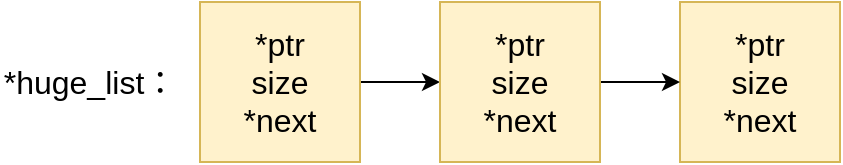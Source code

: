 <mxfile>
    <diagram id="4Jze_hzFDNwxFae50Id3" name="第 1 页">
        <mxGraphModel dx="1360" dy="776" grid="1" gridSize="10" guides="1" tooltips="1" connect="1" arrows="1" fold="1" page="1" pageScale="1" pageWidth="827" pageHeight="1169" math="0" shadow="0">
            <root>
                <mxCell id="oKTXekkRCpzwNlFi2FN4-0"/>
                <mxCell id="oKTXekkRCpzwNlFi2FN4-1" parent="oKTXekkRCpzwNlFi2FN4-0"/>
                <mxCell id="o-WihAL0tYoOQYWU8mMZ-0" value="*huge_list：" style="text;html=1;strokeColor=none;fillColor=none;align=center;verticalAlign=middle;whiteSpace=wrap;rounded=0;fontSize=16;" vertex="1" parent="oKTXekkRCpzwNlFi2FN4-1">
                    <mxGeometry x="180" y="305" width="90" height="30" as="geometry"/>
                </mxCell>
                <mxCell id="o-WihAL0tYoOQYWU8mMZ-1" style="edgeStyle=none;html=1;exitX=1;exitY=0.5;exitDx=0;exitDy=0;entryX=0;entryY=0.5;entryDx=0;entryDy=0;fontSize=16;" edge="1" parent="oKTXekkRCpzwNlFi2FN4-1" source="o-WihAL0tYoOQYWU8mMZ-2" target="o-WihAL0tYoOQYWU8mMZ-5">
                    <mxGeometry relative="1" as="geometry"/>
                </mxCell>
                <mxCell id="o-WihAL0tYoOQYWU8mMZ-2" value="*ptr&lt;br&gt;size&lt;br&gt;*next" style="rounded=0;whiteSpace=wrap;html=1;fontSize=16;fillColor=#fff2cc;strokeColor=#d6b656;" vertex="1" parent="oKTXekkRCpzwNlFi2FN4-1">
                    <mxGeometry x="280" y="280" width="80" height="80" as="geometry"/>
                </mxCell>
                <mxCell id="o-WihAL0tYoOQYWU8mMZ-3" value="*ptr&lt;br&gt;size&lt;br&gt;*next" style="rounded=0;whiteSpace=wrap;html=1;fontSize=16;fillColor=#fff2cc;strokeColor=#d6b656;" vertex="1" parent="oKTXekkRCpzwNlFi2FN4-1">
                    <mxGeometry x="520" y="280" width="80" height="80" as="geometry"/>
                </mxCell>
                <mxCell id="o-WihAL0tYoOQYWU8mMZ-4" style="edgeStyle=none;html=1;exitX=1;exitY=0.5;exitDx=0;exitDy=0;entryX=0;entryY=0.5;entryDx=0;entryDy=0;fontSize=16;" edge="1" parent="oKTXekkRCpzwNlFi2FN4-1" source="o-WihAL0tYoOQYWU8mMZ-5" target="o-WihAL0tYoOQYWU8mMZ-3">
                    <mxGeometry relative="1" as="geometry"/>
                </mxCell>
                <mxCell id="o-WihAL0tYoOQYWU8mMZ-5" value="*ptr&lt;br&gt;size&lt;br&gt;*next" style="rounded=0;whiteSpace=wrap;html=1;fontSize=16;fillColor=#fff2cc;strokeColor=#d6b656;" vertex="1" parent="oKTXekkRCpzwNlFi2FN4-1">
                    <mxGeometry x="400" y="280" width="80" height="80" as="geometry"/>
                </mxCell>
            </root>
        </mxGraphModel>
    </diagram>
    <diagram id="srqvcAy_XOMKUpoQb4qz" name="第 2 页">
        <mxGraphModel dx="1360" dy="776" grid="1" gridSize="10" guides="1" tooltips="1" connect="1" arrows="1" fold="1" page="1" pageScale="1" pageWidth="827" pageHeight="1169" math="0" shadow="0">
            <root>
                <mxCell id="mBV_9iGOerFN8RgRmnWN-0"/>
                <mxCell id="mBV_9iGOerFN8RgRmnWN-1" parent="mBV_9iGOerFN8RgRmnWN-0"/>
                <mxCell id="ydSMaud5VAtaV8yBInLQ-0" value="&amp;nbsp; &amp;nbsp; &amp;nbsp; &amp;nbsp; &amp;nbsp; &amp;nbsp;······" style="rounded=0;whiteSpace=wrap;html=1;shadow=0;sketch=0;fontFamily=Comic Sans MS;fontSize=15;fontColor=#000000;fillColor=#FFFFFF;" parent="mBV_9iGOerFN8RgRmnWN-1" vertex="1">
                    <mxGeometry x="160" y="360" width="430" height="40" as="geometry"/>
                </mxCell>
                <mxCell id="ydSMaud5VAtaV8yBInLQ-1" value="0" style="rounded=0;whiteSpace=wrap;html=1;shadow=0;sketch=0;fontFamily=Comic Sans MS;fontSize=15;fontColor=#000000;fillColor=#FFFFFF;" parent="mBV_9iGOerFN8RgRmnWN-1" vertex="1">
                    <mxGeometry x="160" y="360" width="40" height="40" as="geometry"/>
                </mxCell>
                <mxCell id="ydSMaud5VAtaV8yBInLQ-2" value="1" style="rounded=0;whiteSpace=wrap;html=1;shadow=0;sketch=0;fontFamily=Comic Sans MS;fontSize=15;fontColor=#000000;fillColor=#FFFFFF;" parent="mBV_9iGOerFN8RgRmnWN-1" vertex="1">
                    <mxGeometry x="200" y="360" width="40" height="40" as="geometry"/>
                </mxCell>
                <mxCell id="ydSMaud5VAtaV8yBInLQ-3" value="0" style="rounded=0;whiteSpace=wrap;html=1;shadow=0;sketch=0;fontFamily=Comic Sans MS;fontSize=15;fontColor=#000000;fillColor=#FFFFFF;" parent="mBV_9iGOerFN8RgRmnWN-1" vertex="1">
                    <mxGeometry x="560" y="360" width="40" height="40" as="geometry"/>
                </mxCell>
                <mxCell id="ydSMaud5VAtaV8yBInLQ-4" value="0" style="rounded=0;whiteSpace=wrap;html=1;shadow=0;sketch=0;fontFamily=Comic Sans MS;fontSize=15;fontColor=#000000;fillColor=#FFFFFF;" parent="mBV_9iGOerFN8RgRmnWN-1" vertex="1">
                    <mxGeometry x="520" y="360" width="40" height="40" as="geometry"/>
                </mxCell>
                <mxCell id="ydSMaud5VAtaV8yBInLQ-5" value="0" style="rounded=0;whiteSpace=wrap;html=1;shadow=0;sketch=0;fontFamily=Comic Sans MS;fontSize=15;fontColor=#000000;fillColor=#FFFFFF;" parent="mBV_9iGOerFN8RgRmnWN-1" vertex="1">
                    <mxGeometry x="240" y="360" width="40" height="40" as="geometry"/>
                </mxCell>
                <mxCell id="ydSMaud5VAtaV8yBInLQ-6" value="0" style="rounded=0;whiteSpace=wrap;html=1;shadow=0;sketch=0;fontFamily=Comic Sans MS;fontSize=15;fontColor=#000000;fillColor=#FFFFFF;" parent="mBV_9iGOerFN8RgRmnWN-1" vertex="1">
                    <mxGeometry x="440" y="360" width="40" height="40" as="geometry"/>
                </mxCell>
                <mxCell id="ydSMaud5VAtaV8yBInLQ-7" value="1" style="rounded=0;whiteSpace=wrap;html=1;shadow=0;sketch=0;fontFamily=Comic Sans MS;fontSize=15;fontColor=#000000;fillColor=#FFFFFF;" parent="mBV_9iGOerFN8RgRmnWN-1" vertex="1">
                    <mxGeometry x="480" y="360" width="40" height="40" as="geometry"/>
                </mxCell>
                <mxCell id="ydSMaud5VAtaV8yBInLQ-8" value="0" style="rounded=0;whiteSpace=wrap;html=1;shadow=0;sketch=0;fontFamily=Comic Sans MS;fontSize=15;fontColor=#000000;fillColor=#FFFFFF;" parent="mBV_9iGOerFN8RgRmnWN-1" vertex="1">
                    <mxGeometry x="280" y="360" width="40" height="40" as="geometry"/>
                </mxCell>
                <mxCell id="ydSMaud5VAtaV8yBInLQ-9" value="ChunkObject-&amp;gt;free_map" style="text;html=1;strokeColor=none;fillColor=none;align=center;verticalAlign=middle;whiteSpace=wrap;rounded=0;shadow=0;sketch=0;fontFamily=Comic Sans MS;fontSize=14;fontColor=#000000;" parent="mBV_9iGOerFN8RgRmnWN-1" vertex="1">
                    <mxGeometry x="280" y="410" width="220" height="40" as="geometry"/>
                </mxCell>
                <mxCell id="ydSMaud5VAtaV8yBInLQ-10" value="1" style="rounded=0;whiteSpace=wrap;html=1;shadow=0;sketch=0;fontFamily=Comic Sans MS;fontSize=15;fontColor=#000000;fillColor=#FFFFFF;" parent="mBV_9iGOerFN8RgRmnWN-1" vertex="1">
                    <mxGeometry x="320" y="360" width="40" height="40" as="geometry"/>
                </mxCell>
                <mxCell id="PNkYK8_hubM2AB65ntFK-0" value="*next" style="rounded=0;whiteSpace=wrap;html=1;fillColor=#fff2cc;strokeColor=#d6b656;" vertex="1" parent="mBV_9iGOerFN8RgRmnWN-1">
                    <mxGeometry x="340" y="130" width="40" height="40" as="geometry"/>
                </mxCell>
                <mxCell id="PNkYK8_hubM2AB65ntFK-1" style="edgeStyle=none;html=1;exitX=1;exitY=0.5;exitDx=0;exitDy=0;entryX=0;entryY=0.5;entryDx=0;entryDy=0;fontSize=15;" edge="1" parent="mBV_9iGOerFN8RgRmnWN-1" source="PNkYK8_hubM2AB65ntFK-2" target="PNkYK8_hubM2AB65ntFK-3">
                    <mxGeometry relative="1" as="geometry"/>
                </mxCell>
                <mxCell id="PNkYK8_hubM2AB65ntFK-2" value="*next" style="rounded=0;whiteSpace=wrap;html=1;fillColor=#fff2cc;strokeColor=#d6b656;" vertex="1" parent="mBV_9iGOerFN8RgRmnWN-1">
                    <mxGeometry x="420" y="130" width="40" height="40" as="geometry"/>
                </mxCell>
                <mxCell id="PNkYK8_hubM2AB65ntFK-3" value="*next" style="rounded=0;whiteSpace=wrap;html=1;fillColor=#fff2cc;strokeColor=#d6b656;" vertex="1" parent="mBV_9iGOerFN8RgRmnWN-1">
                    <mxGeometry x="500" y="130" width="40" height="40" as="geometry"/>
                </mxCell>
                <mxCell id="PNkYK8_hubM2AB65ntFK-4" value="" style="endArrow=classic;html=1;fontSize=15;entryX=0;entryY=0.5;entryDx=0;entryDy=0;exitX=1;exitY=0.5;exitDx=0;exitDy=0;" edge="1" parent="mBV_9iGOerFN8RgRmnWN-1" source="PNkYK8_hubM2AB65ntFK-0" target="PNkYK8_hubM2AB65ntFK-2">
                    <mxGeometry width="50" height="50" relative="1" as="geometry">
                        <mxPoint x="360" y="180" as="sourcePoint"/>
                        <mxPoint x="410" y="130" as="targetPoint"/>
                    </mxGeometry>
                </mxCell>
                <mxCell id="PNkYK8_hubM2AB65ntFK-5" value="free_slot[]" style="text;html=1;strokeColor=none;fillColor=none;align=center;verticalAlign=middle;whiteSpace=wrap;rounded=0;fontSize=15;" vertex="1" parent="mBV_9iGOerFN8RgRmnWN-1">
                    <mxGeometry x="160" y="185" width="80" height="30" as="geometry"/>
                </mxCell>
                <mxCell id="PNkYK8_hubM2AB65ntFK-6" value="*next" style="rounded=0;whiteSpace=wrap;html=1;fillColor=#fff2cc;strokeColor=#d6b656;" vertex="1" parent="mBV_9iGOerFN8RgRmnWN-1">
                    <mxGeometry x="340" y="180" width="40" height="40" as="geometry"/>
                </mxCell>
                <mxCell id="PNkYK8_hubM2AB65ntFK-7" style="edgeStyle=none;html=1;exitX=1;exitY=0.5;exitDx=0;exitDy=0;entryX=0;entryY=0.5;entryDx=0;entryDy=0;fontSize=15;" edge="1" parent="mBV_9iGOerFN8RgRmnWN-1" source="PNkYK8_hubM2AB65ntFK-8" target="PNkYK8_hubM2AB65ntFK-9">
                    <mxGeometry relative="1" as="geometry"/>
                </mxCell>
                <mxCell id="PNkYK8_hubM2AB65ntFK-8" value="*next" style="rounded=0;whiteSpace=wrap;html=1;fillColor=#fff2cc;strokeColor=#d6b656;" vertex="1" parent="mBV_9iGOerFN8RgRmnWN-1">
                    <mxGeometry x="420" y="180" width="40" height="40" as="geometry"/>
                </mxCell>
                <mxCell id="PNkYK8_hubM2AB65ntFK-9" value="*next" style="rounded=0;whiteSpace=wrap;html=1;fillColor=#fff2cc;strokeColor=#d6b656;" vertex="1" parent="mBV_9iGOerFN8RgRmnWN-1">
                    <mxGeometry x="500" y="180" width="40" height="40" as="geometry"/>
                </mxCell>
                <mxCell id="PNkYK8_hubM2AB65ntFK-10" value="" style="endArrow=classic;html=1;fontSize=15;entryX=0;entryY=0.5;entryDx=0;entryDy=0;exitX=1;exitY=0.5;exitDx=0;exitDy=0;" edge="1" parent="mBV_9iGOerFN8RgRmnWN-1" source="PNkYK8_hubM2AB65ntFK-6" target="PNkYK8_hubM2AB65ntFK-8">
                    <mxGeometry width="50" height="50" relative="1" as="geometry">
                        <mxPoint x="360" y="230" as="sourcePoint"/>
                        <mxPoint x="410" y="180" as="targetPoint"/>
                    </mxGeometry>
                </mxCell>
                <mxCell id="PNkYK8_hubM2AB65ntFK-11" value="*next" style="rounded=0;whiteSpace=wrap;html=1;fillColor=#fff2cc;strokeColor=#d6b656;" vertex="1" parent="mBV_9iGOerFN8RgRmnWN-1">
                    <mxGeometry x="340" y="230" width="40" height="40" as="geometry"/>
                </mxCell>
                <mxCell id="PNkYK8_hubM2AB65ntFK-12" style="edgeStyle=none;html=1;exitX=1;exitY=0.5;exitDx=0;exitDy=0;entryX=0;entryY=0.5;entryDx=0;entryDy=0;fontSize=15;" edge="1" parent="mBV_9iGOerFN8RgRmnWN-1" source="PNkYK8_hubM2AB65ntFK-13" target="PNkYK8_hubM2AB65ntFK-14">
                    <mxGeometry relative="1" as="geometry"/>
                </mxCell>
                <mxCell id="PNkYK8_hubM2AB65ntFK-13" value="*next" style="rounded=0;whiteSpace=wrap;html=1;fillColor=#fff2cc;strokeColor=#d6b656;" vertex="1" parent="mBV_9iGOerFN8RgRmnWN-1">
                    <mxGeometry x="420" y="230" width="40" height="40" as="geometry"/>
                </mxCell>
                <mxCell id="PNkYK8_hubM2AB65ntFK-14" value="*next" style="rounded=0;whiteSpace=wrap;html=1;fillColor=#fff2cc;strokeColor=#d6b656;" vertex="1" parent="mBV_9iGOerFN8RgRmnWN-1">
                    <mxGeometry x="500" y="230" width="40" height="40" as="geometry"/>
                </mxCell>
                <mxCell id="PNkYK8_hubM2AB65ntFK-15" value="" style="endArrow=classic;html=1;fontSize=15;entryX=0;entryY=0.5;entryDx=0;entryDy=0;exitX=1;exitY=0.5;exitDx=0;exitDy=0;" edge="1" parent="mBV_9iGOerFN8RgRmnWN-1" source="PNkYK8_hubM2AB65ntFK-11" target="PNkYK8_hubM2AB65ntFK-13">
                    <mxGeometry width="50" height="50" relative="1" as="geometry">
                        <mxPoint x="360" y="280" as="sourcePoint"/>
                        <mxPoint x="410" y="230" as="targetPoint"/>
                    </mxGeometry>
                </mxCell>
                <mxCell id="PNkYK8_hubM2AB65ntFK-16" value="&lt;font style=&quot;font-size: 10px&quot;&gt;8Byte&lt;/font&gt;" style="text;html=1;strokeColor=none;fillColor=none;align=center;verticalAlign=middle;whiteSpace=wrap;rounded=0;fontSize=15;" vertex="1" parent="mBV_9iGOerFN8RgRmnWN-1">
                    <mxGeometry x="270" y="135" width="60" height="30" as="geometry"/>
                </mxCell>
                <mxCell id="PNkYK8_hubM2AB65ntFK-17" value="&lt;font style=&quot;font-size: 10px&quot;&gt;16Byte&lt;/font&gt;" style="text;html=1;strokeColor=none;fillColor=none;align=center;verticalAlign=middle;whiteSpace=wrap;rounded=0;fontSize=15;" vertex="1" parent="mBV_9iGOerFN8RgRmnWN-1">
                    <mxGeometry x="270" y="185" width="60" height="30" as="geometry"/>
                </mxCell>
                <mxCell id="PNkYK8_hubM2AB65ntFK-18" value="&lt;font style=&quot;font-size: 10px&quot;&gt;3072Byte&lt;/font&gt;" style="text;html=1;strokeColor=none;fillColor=none;align=center;verticalAlign=middle;whiteSpace=wrap;rounded=0;fontSize=15;" vertex="1" parent="mBV_9iGOerFN8RgRmnWN-1">
                    <mxGeometry x="270" y="235" width="60" height="30" as="geometry"/>
                </mxCell>
                <mxCell id="PNkYK8_hubM2AB65ntFK-19" value="" style="shape=curlyBracket;whiteSpace=wrap;html=1;rounded=1;fontSize=10;fillColor=#FFFFFF;size=0;" vertex="1" parent="mBV_9iGOerFN8RgRmnWN-1">
                    <mxGeometry x="250" y="130" width="20" height="140" as="geometry"/>
                </mxCell>
                <mxCell id="PNkYK8_hubM2AB65ntFK-20" value="&lt;font style=&quot;font-size: 19px&quot;&gt;···&lt;/font&gt;" style="text;html=1;strokeColor=none;fillColor=none;align=center;verticalAlign=middle;whiteSpace=wrap;rounded=0;fontSize=10;rotation=90;" vertex="1" parent="mBV_9iGOerFN8RgRmnWN-1">
                    <mxGeometry x="280" y="215" width="40" height="30" as="geometry"/>
                </mxCell>
            </root>
        </mxGraphModel>
    </diagram>
    <diagram id="8I2nmrFYRZc-3gVUDwtx" name="第 3 页">
        <mxGraphModel dx="1041" dy="776" grid="1" gridSize="10" guides="1" tooltips="1" connect="1" arrows="1" fold="1" page="1" pageScale="1" pageWidth="827" pageHeight="1169" math="0" shadow="0">
            <root>
                <mxCell id="l7lGgiRc8v5T809vgciw-0"/>
                <mxCell id="l7lGgiRc8v5T809vgciw-1" parent="l7lGgiRc8v5T809vgciw-0"/>
                <mxCell id="l7lGgiRc8v5T809vgciw-2" value="" style="rounded=0;whiteSpace=wrap;html=1;fillColor=#d5e8d4;strokeColor=#82b366;" parent="l7lGgiRc8v5T809vgciw-1" vertex="1">
                    <mxGeometry x="200" y="360" width="240" height="40" as="geometry"/>
                </mxCell>
                <mxCell id="l7lGgiRc8v5T809vgciw-3" value="" style="rounded=0;whiteSpace=wrap;html=1;fillColor=#d5e8d4;strokeColor=#82b366;" parent="l7lGgiRc8v5T809vgciw-1" vertex="1">
                    <mxGeometry x="210" y="250" width="40" height="10" as="geometry"/>
                </mxCell>
                <mxCell id="l7lGgiRc8v5T809vgciw-4" value="" style="rounded=0;whiteSpace=wrap;html=1;fillColor=#fff2cc;strokeColor=#d6b656;" parent="l7lGgiRc8v5T809vgciw-1" vertex="1">
                    <mxGeometry x="200" y="360" width="40" height="40" as="geometry"/>
                </mxCell>
                <mxCell id="l7lGgiRc8v5T809vgciw-5" value="" style="rounded=0;whiteSpace=wrap;html=1;fillColor=#f8cecc;strokeColor=#b85450;" parent="l7lGgiRc8v5T809vgciw-1" vertex="1">
                    <mxGeometry x="200" y="360" width="20" height="40" as="geometry"/>
                </mxCell>
                <mxCell id="l7lGgiRc8v5T809vgciw-6" value="" style="rounded=0;whiteSpace=wrap;html=1;fillColor=#fff2cc;strokeColor=#d6b656;" parent="l7lGgiRc8v5T809vgciw-1" vertex="1">
                    <mxGeometry x="240" y="360" width="40" height="40" as="geometry"/>
                </mxCell>
                <mxCell id="l7lGgiRc8v5T809vgciw-7" value="" style="rounded=0;whiteSpace=wrap;html=1;fillColor=#f8cecc;strokeColor=#b85450;" parent="l7lGgiRc8v5T809vgciw-1" vertex="1">
                    <mxGeometry x="250" y="360" width="10" height="40" as="geometry"/>
                </mxCell>
                <mxCell id="l7lGgiRc8v5T809vgciw-8" value="" style="rounded=0;whiteSpace=wrap;html=1;fillColor=#fff2cc;strokeColor=#d6b656;" parent="l7lGgiRc8v5T809vgciw-1" vertex="1">
                    <mxGeometry x="320" y="360" width="40" height="40" as="geometry"/>
                </mxCell>
                <mxCell id="l7lGgiRc8v5T809vgciw-9" value="Chunk内存" style="text;html=1;strokeColor=none;fillColor=none;align=center;verticalAlign=middle;whiteSpace=wrap;rounded=0;" parent="l7lGgiRc8v5T809vgciw-1" vertex="1">
                    <mxGeometry x="260" y="240" width="120" height="30" as="geometry"/>
                </mxCell>
                <mxCell id="l7lGgiRc8v5T809vgciw-10" value="" style="rounded=0;whiteSpace=wrap;html=1;fillColor=#f8cecc;strokeColor=#b85450;" parent="l7lGgiRc8v5T809vgciw-1" vertex="1">
                    <mxGeometry x="210" y="330" width="40" height="10" as="geometry"/>
                </mxCell>
                <mxCell id="l7lGgiRc8v5T809vgciw-11" value="" style="rounded=0;whiteSpace=wrap;html=1;fillColor=#fff2cc;strokeColor=#d6b656;" parent="l7lGgiRc8v5T809vgciw-1" vertex="1">
                    <mxGeometry x="210" y="290" width="40" height="10" as="geometry"/>
                </mxCell>
                <mxCell id="l7lGgiRc8v5T809vgciw-12" value="Page内存" style="text;html=1;strokeColor=none;fillColor=none;align=center;verticalAlign=middle;whiteSpace=wrap;rounded=0;" parent="l7lGgiRc8v5T809vgciw-1" vertex="1">
                    <mxGeometry x="260" y="280" width="120" height="30" as="geometry"/>
                </mxCell>
                <mxCell id="l7lGgiRc8v5T809vgciw-13" value="Slot内存" style="text;html=1;strokeColor=none;fillColor=none;align=center;verticalAlign=middle;whiteSpace=wrap;rounded=0;" parent="l7lGgiRc8v5T809vgciw-1" vertex="1">
                    <mxGeometry x="260" y="320" width="120" height="30" as="geometry"/>
                </mxCell>
                <mxCell id="l7lGgiRc8v5T809vgciw-14" value="" style="rounded=0;whiteSpace=wrap;html=1;" parent="l7lGgiRc8v5T809vgciw-1" vertex="1">
                    <mxGeometry x="80" y="240" width="80" height="240" as="geometry"/>
                </mxCell>
                <mxCell id="l7lGgiRc8v5T809vgciw-15" value="&lt;font style=&quot;font-size: 15px&quot;&gt;2_2&lt;/font&gt;" style="rounded=0;whiteSpace=wrap;html=1;" parent="l7lGgiRc8v5T809vgciw-1" vertex="1">
                    <mxGeometry x="80" y="240" width="80" height="40" as="geometry"/>
                </mxCell>
                <mxCell id="l7lGgiRc8v5T809vgciw-16" value="2_1" style="rounded=0;whiteSpace=wrap;html=1;fontSize=15;fillColor=#FFFFFF;" parent="l7lGgiRc8v5T809vgciw-1" vertex="1">
                    <mxGeometry x="80" y="280" width="80" height="40" as="geometry"/>
                </mxCell>
                <mxCell id="l7lGgiRc8v5T809vgciw-17" value="0" style="rounded=0;whiteSpace=wrap;html=1;fontSize=15;fillColor=#FFFFFF;" parent="l7lGgiRc8v5T809vgciw-1" vertex="1">
                    <mxGeometry x="80" y="320" width="80" height="40" as="geometry"/>
                </mxCell>
                <mxCell id="l7lGgiRc8v5T809vgciw-18" value="1-1" style="rounded=0;whiteSpace=wrap;html=1;fontSize=15;fillColor=#FFFFFF;" parent="l7lGgiRc8v5T809vgciw-1" vertex="1">
                    <mxGeometry x="80" y="360" width="80" height="40" as="geometry"/>
                </mxCell>
                <mxCell id="l7lGgiRc8v5T809vgciw-19" value="0" style="rounded=0;whiteSpace=wrap;html=1;fontSize=15;fillColor=#FFFFFF;" parent="l7lGgiRc8v5T809vgciw-1" vertex="1">
                    <mxGeometry x="80" y="400" width="80" height="40" as="geometry"/>
                </mxCell>
                <mxCell id="l7lGgiRc8v5T809vgciw-20" value="0" style="rounded=0;whiteSpace=wrap;html=1;fontSize=15;fillColor=#FFFFFF;" parent="l7lGgiRc8v5T809vgciw-1" vertex="1">
                    <mxGeometry x="80" y="440" width="80" height="40" as="geometry"/>
                </mxCell>
                <mxCell id="l7lGgiRc8v5T809vgciw-21" value="" style="endArrow=classic;html=1;fontSize=15;entryX=0;entryY=1;entryDx=0;entryDy=0;" parent="l7lGgiRc8v5T809vgciw-1" source="l7lGgiRc8v5T809vgciw-22" target="l7lGgiRc8v5T809vgciw-7" edge="1">
                    <mxGeometry width="50" height="50" relative="1" as="geometry">
                        <mxPoint x="255" y="440" as="sourcePoint"/>
                        <mxPoint x="310" y="360" as="targetPoint"/>
                    </mxGeometry>
                </mxCell>
                <mxCell id="l7lGgiRc8v5T809vgciw-22" value="*ptr=205" style="text;html=1;strokeColor=none;fillColor=none;align=center;verticalAlign=middle;whiteSpace=wrap;rounded=0;fontSize=15;" parent="l7lGgiRc8v5T809vgciw-1" vertex="1">
                    <mxGeometry x="230" y="420" width="40" height="30" as="geometry"/>
                </mxCell>
            </root>
        </mxGraphModel>
    </diagram>
</mxfile>